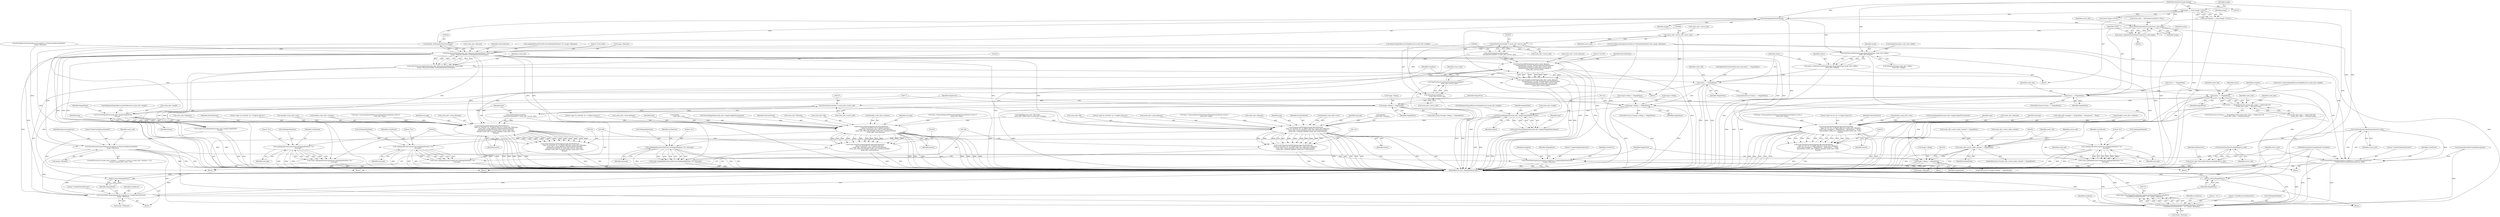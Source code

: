 digraph "0_ImageMagick_4e81ce8b07219c69a9aeccb0f7f7b927ca6db74c_0@pointer" {
"1000105" [label="(MethodParameterIn,Image *image)"];
"1000120" [label="(Call,image != (const Image *) NULL)"];
"1000119" [label="(Call,assert(image != (const Image *) NULL))"];
"1000230" [label="(Call,GetImageIndexInList(image))"];
"1000228" [label="(Call,(double) GetImageIndexInList(image))"];
"1000219" [label="(Call,FormatLocaleString(cache_info->filename,MaxTextExtent,\"%s[%.20g]\",\n    image->filename,(double) GetImageIndexInList(image)))"];
"1000217" [label="(Call,(void) FormatLocaleString(cache_info->filename,MaxTextExtent,\"%s[%.20g]\",\n    image->filename,(double) GetImageIndexInList(image)))"];
"1000339" [label="(Call,ThrowBinaryException(ResourceLimitError,\"PixelCacheAllocationFailed\",\n      image->filename))"];
"1000779" [label="(Call,ThrowMagickException(exception,GetMagickModule(),CacheError,\n        \"CacheResourcesExhausted\",\"`%s'\",image->filename))"];
"1000777" [label="(Call,(void) ThrowMagickException(exception,GetMagickModule(),CacheError,\n        \"CacheResourcesExhausted\",\"`%s'\",image->filename))"];
"1000823" [label="(Call,ThrowFileException(exception,CacheError,\"UnableToOpenPixelCache\",\n        image->filename))"];
"1000850" [label="(Call,ThrowFileException(exception,CacheError,\"UnableToExtendCache\",\n        image->filename))"];
"1000533" [label="(Call,FormatLocaleString(message,MaxTextExtent,\n                    \"open %s (%s %s, %.20gx%.20g %s)\",cache_info->filename,\n                    cache_info->mapped != MagickFalse ? \"Anonymous\" : \"Heap\",\n                    type,(double) cache_info->columns,(double) cache_info->rows,\n                    format))"];
"1000531" [label="(Call,(void) FormatLocaleString(message,MaxTextExtent,\n                    \"open %s (%s %s, %.20gx%.20g %s)\",cache_info->filename,\n                    cache_info->mapped != MagickFalse ? \"Anonymous\" : \"Heap\",\n                    type,(double) cache_info->columns,(double) cache_info->rows,\n                    format))"];
"1000562" [label="(Call,LogMagickEvent(CacheEvent,GetMagickModule(),\"%s\",\n                    message))"];
"1000560" [label="(Call,(void) LogMagickEvent(CacheEvent,GetMagickModule(),\"%s\",\n                    message))"];
"1000670" [label="(Call,FormatLocaleString(cache_info->cache_filename,\n                MaxTextExtent,\"%s:%d\",GetDistributeCacheHostname(\n                (DistributeCacheInfo *) cache_info->server_info),\n                GetDistributeCachePort((DistributeCacheInfo *)\n                cache_info->server_info)))"];
"1000668" [label="(Call,(void) FormatLocaleString(cache_info->cache_filename,\n                MaxTextExtent,\"%s:%d\",GetDistributeCacheHostname(\n                (DistributeCacheInfo *) cache_info->server_info),\n                GetDistributeCachePort((DistributeCacheInfo *)\n                cache_info->server_info)))"];
"1000735" [label="(Call,FormatLocaleString(message,MaxTextExtent,\n                    \"open %s (%s[%d], %s, %.20gx%.20g %s)\",cache_info->filename,\n                    cache_info->cache_filename,GetDistributeCacheFile(\n                    (DistributeCacheInfo *) cache_info->server_info),type,\n                    (double) cache_info->columns,(double) cache_info->rows,\n                    format))"];
"1000733" [label="(Call,(void) FormatLocaleString(message,MaxTextExtent,\n                    \"open %s (%s[%d], %s, %.20gx%.20g %s)\",cache_info->filename,\n                    cache_info->cache_filename,GetDistributeCacheFile(\n                    (DistributeCacheInfo *) cache_info->server_info),type,\n                    (double) cache_info->columns,(double) cache_info->rows,\n                    format))"];
"1000765" [label="(Call,LogMagickEvent(CacheEvent,GetMagickModule(),\"%s\",\n                    message))"];
"1000763" [label="(Call,(void) LogMagickEvent(CacheEvent,GetMagickModule(),\"%s\",\n                    message))"];
"1001054" [label="(Call,FormatLocaleString(message,MaxTextExtent,\n                    \"open %s (%s[%d], %s, %.20gx%.20g %s)\",\n                    cache_info->filename,cache_info->cache_filename,\n                    cache_info->file,type,(double) cache_info->columns,(double)\n                    cache_info->rows,format))"];
"1001052" [label="(Call,(void) FormatLocaleString(message,MaxTextExtent,\n                    \"open %s (%s[%d], %s, %.20gx%.20g %s)\",\n                    cache_info->filename,cache_info->cache_filename,\n                    cache_info->file,type,(double) cache_info->columns,(double)\n                    cache_info->rows,format))"];
"1001081" [label="(Call,LogMagickEvent(CacheEvent,GetMagickModule(),\"%s\",\n                    message))"];
"1001079" [label="(Call,(void) LogMagickEvent(CacheEvent,GetMagickModule(),\"%s\",\n                    message))"];
"1001140" [label="(Call,FormatLocaleString(message,MaxTextExtent,\n        \"open %s (%s[%d], %s, %.20gx%.20g %s)\",cache_info->filename,\n        cache_info->cache_filename,cache_info->file,type,(double)\n        cache_info->columns,(double) cache_info->rows,format))"];
"1001138" [label="(Call,(void) FormatLocaleString(message,MaxTextExtent,\n        \"open %s (%s[%d], %s, %.20gx%.20g %s)\",cache_info->filename,\n        cache_info->cache_filename,cache_info->file,type,(double)\n        cache_info->columns,(double) cache_info->rows,format))"];
"1001167" [label="(Call,LogMagickEvent(CacheEvent,GetMagickModule(),\"%s\",message))"];
"1001165" [label="(Call,(void) LogMagickEvent(CacheEvent,GetMagickModule(),\"%s\",message))"];
"1000624" [label="(Call,OpenDistributePixelCache(server_info,image))"];
"1000622" [label="(Call,status=OpenDistributePixelCache(server_info,image))"];
"1000628" [label="(Call,status == MagickFalse)"];
"1000710" [label="(Call,image->debug != MagickFalse)"];
"1000718" [label="(Call,FormatMagickSize(cache_info->length,MagickFalse,\n                    format))"];
"1000716" [label="(Call,(void) FormatMagickSize(cache_info->length,MagickFalse,\n                    format))"];
"1000788" [label="(Return,return(MagickFalse);)"];
"1000636" [label="(Call,GetDistributeCacheHostname(server_info))"];
"1000632" [label="(Call,ThrowFileException(exception,CacheError,\"UnableToOpenPixelCache\",\n                GetDistributeCacheHostname(server_info)))"];
"1000640" [label="(Call,DestroyDistributeCacheInfo(server_info))"];
"1000638" [label="(Call,server_info=DestroyDistributeCacheInfo(server_info))"];
"1000663" [label="(Call,cache_info->server_info=server_info)"];
"1000677" [label="(Call,(DistributeCacheInfo *) cache_info->server_info)"];
"1000676" [label="(Call,GetDistributeCacheHostname(\n                (DistributeCacheInfo *) cache_info->server_info))"];
"1000683" [label="(Call,(DistributeCacheInfo *)\n                cache_info->server_info)"];
"1000682" [label="(Call,GetDistributeCachePort((DistributeCacheInfo *)\n                cache_info->server_info))"];
"1000746" [label="(Call,(DistributeCacheInfo *) cache_info->server_info)"];
"1000745" [label="(Call,GetDistributeCacheFile(\n                    (DistributeCacheInfo *) cache_info->server_info))"];
"1000834" [label="(Call,SetPixelCacheExtent(image,(MagickSizeType) cache_info->offset+\n    cache_info->length))"];
"1000832" [label="(Call,status=SetPixelCacheExtent(image,(MagickSizeType) cache_info->offset+\n    cache_info->length))"];
"1000846" [label="(Call,status == MagickFalse)"];
"1000857" [label="(Return,return(MagickFalse);)"];
"1000906" [label="(Call,status == MagickFalse)"];
"1000905" [label="(Call,(status == MagickFalse) && (cache_info->type != MapCache) &&\n          (cache_info->type != MemoryCache))"];
"1000991" [label="(Call,cache_info->active_index_channel != MagickFalse)"];
"1001029" [label="(Call,image->debug != MagickFalse)"];
"1001115" [label="(Call,image->debug != MagickFalse)"];
"1001123" [label="(Call,FormatMagickSize(cache_info->length,MagickFalse,format))"];
"1001121" [label="(Call,(void) FormatMagickSize(cache_info->length,MagickFalse,format))"];
"1000624" [label="(Call,OpenDistributePixelCache(server_info,image))"];
"1000219" [label="(Call,FormatLocaleString(cache_info->filename,MaxTextExtent,\"%s[%.20g]\",\n    image->filename,(double) GetImageIndexInList(image)))"];
"1000824" [label="(Identifier,exception)"];
"1000780" [label="(Identifier,exception)"];
"1001054" [label="(Call,FormatLocaleString(message,MaxTextExtent,\n                    \"open %s (%s[%d], %s, %.20gx%.20g %s)\",\n                    cache_info->filename,cache_info->cache_filename,\n                    cache_info->file,type,(double) cache_info->columns,(double)\n                    cache_info->rows,format))"];
"1000598" [label="(Block,)"];
"1000851" [label="(Identifier,exception)"];
"1001147" [label="(Call,cache_info->cache_filename)"];
"1000639" [label="(Identifier,server_info)"];
"1000777" [label="(Call,(void) ThrowMagickException(exception,GetMagickModule(),CacheError,\n        \"CacheResourcesExhausted\",\"`%s'\",image->filename))"];
"1000682" [label="(Call,GetDistributeCachePort((DistributeCacheInfo *)\n                cache_info->server_info))"];
"1001056" [label="(Identifier,MaxTextExtent)"];
"1001083" [label="(Call,GetMagickModule())"];
"1000725" [label="(Identifier,type)"];
"1001140" [label="(Call,FormatLocaleString(message,MaxTextExtent,\n        \"open %s (%s[%d], %s, %.20gx%.20g %s)\",cache_info->filename,\n        cache_info->cache_filename,cache_info->file,type,(double)\n        cache_info->columns,(double) cache_info->rows,format))"];
"1001173" [label="(Identifier,MagickTrue)"];
"1000107" [label="(MethodParameterIn,ExceptionInfo *exception)"];
"1001085" [label="(Identifier,message)"];
"1001129" [label="(Call,type=CommandOptionToMnemonic(MagickCacheOptions,(ssize_t)\n        cache_info->type))"];
"1000292" [label="(Call,cache_info->active_index_channel != MagickFalse)"];
"1000831" [label="(Identifier,MagickFalse)"];
"1000992" [label="(Call,cache_info->active_index_channel)"];
"1000625" [label="(Identifier,server_info)"];
"1000854" [label="(Call,image->filename)"];
"1001171" [label="(Identifier,message)"];
"1000998" [label="(Identifier,cache_info)"];
"1000230" [label="(Call,GetImageIndexInList(image))"];
"1001058" [label="(Call,cache_info->filename)"];
"1000677" [label="(Call,(DistributeCacheInfo *) cache_info->server_info)"];
"1000537" [label="(Call,cache_info->filename)"];
"1000853" [label="(Literal,\"UnableToExtendCache\")"];
"1001115" [label="(Call,image->debug != MagickFalse)"];
"1000147" [label="(Call,LogMagickEvent(TraceEvent,GetMagickModule(),\"%s\",image->filename))"];
"1000663" [label="(Call,cache_info->server_info=server_info)"];
"1000909" [label="(Call,(cache_info->type != MapCache) &&\n          (cache_info->type != MemoryCache))"];
"1000534" [label="(Identifier,message)"];
"1000789" [label="(Identifier,MagickFalse)"];
"1000771" [label="(Identifier,MagickTrue)"];
"1001029" [label="(Call,image->debug != MagickFalse)"];
"1000817" [label="(Block,)"];
"1000540" [label="(Call,cache_info->mapped != MagickFalse ? \"Anonymous\" : \"Heap\")"];
"1000228" [label="(Call,(double) GetImageIndexInList(image))"];
"1000549" [label="(Call,(double) cache_info->columns)"];
"1000716" [label="(Call,(void) FormatMagickSize(cache_info->length,MagickFalse,\n                    format))"];
"1001116" [label="(Call,image->debug)"];
"1000676" [label="(Call,GetDistributeCacheHostname(\n                (DistributeCacheInfo *) cache_info->server_info))"];
"1000522" [label="(Call,type=CommandOptionToMnemonic(MagickCacheOptions,(ssize_t)\n                    cache_info->type))"];
"1000531" [label="(Call,(void) FormatLocaleString(message,MaxTextExtent,\n                    \"open %s (%s %s, %.20gx%.20g %s)\",cache_info->filename,\n                    cache_info->mapped != MagickFalse ? \"Anonymous\" : \"Heap\",\n                    type,(double) cache_info->columns,(double) cache_info->rows,\n                    format))"];
"1000613" [label="(Call,AcquireDistributeCacheInfo(exception))"];
"1000166" [label="(Call,ThrowBinaryException(CacheError,\"NoPixelsDefinedInCache\",image->filename))"];
"1000674" [label="(Identifier,MaxTextExtent)"];
"1001144" [label="(Call,cache_info->filename)"];
"1000847" [label="(Identifier,status)"];
"1000627" [label="(ControlStructure,if (status == MagickFalse))"];
"1000340" [label="(Identifier,ResourceLimitError)"];
"1000736" [label="(Identifier,message)"];
"1000559" [label="(Identifier,format)"];
"1001170" [label="(Literal,\"%s\")"];
"1000723" [label="(Identifier,format)"];
"1000991" [label="(Call,cache_info->active_index_channel != MagickFalse)"];
"1001124" [label="(Call,cache_info->length)"];
"1001087" [label="(Identifier,MagickTrue)"];
"1001082" [label="(Identifier,CacheEvent)"];
"1000679" [label="(Call,cache_info->server_info)"];
"1000621" [label="(Block,)"];
"1000636" [label="(Call,GetDistributeCacheHostname(server_info))"];
"1000897" [label="(Call,status=AcquireMagickResource(MapResource,cache_info->length))"];
"1000782" [label="(Identifier,CacheError)"];
"1000784" [label="(Literal,\"`%s'\")"];
"1001138" [label="(Call,(void) FormatLocaleString(message,MaxTextExtent,\n        \"open %s (%s[%d], %s, %.20gx%.20g %s)\",cache_info->filename,\n        cache_info->cache_filename,cache_info->file,type,(double)\n        cache_info->columns,(double) cache_info->rows,format))"];
"1000719" [label="(Call,cache_info->length)"];
"1000635" [label="(Literal,\"UnableToOpenPixelCache\")"];
"1001128" [label="(Identifier,format)"];
"1000339" [label="(Call,ThrowBinaryException(ResourceLimitError,\"PixelCacheAllocationFailed\",\n      image->filename))"];
"1000904" [label="(ControlStructure,if ((status == MagickFalse) && (cache_info->type != MapCache) &&\n          (cache_info->type != MemoryCache)))"];
"1000536" [label="(Literal,\"open %s (%s %s, %.20gx%.20g %s)\")"];
"1000140" [label="(Call,image->debug != MagickFalse)"];
"1000535" [label="(Identifier,MaxTextExtent)"];
"1001123" [label="(Call,FormatMagickSize(cache_info->length,MagickFalse,format))"];
"1000835" [label="(Identifier,image)"];
"1000671" [label="(Call,cache_info->cache_filename)"];
"1000742" [label="(Call,cache_info->cache_filename)"];
"1000709" [label="(ControlStructure,if (image->debug != MagickFalse))"];
"1000714" [label="(Identifier,MagickFalse)"];
"1001119" [label="(Identifier,MagickFalse)"];
"1000569" [label="(Identifier,cache_info)"];
"1001167" [label="(Call,LogMagickEvent(CacheEvent,GetMagickModule(),\"%s\",message))"];
"1000767" [label="(Call,GetMagickModule())"];
"1001084" [label="(Literal,\"%s\")"];
"1001064" [label="(Call,cache_info->file)"];
"1000722" [label="(Identifier,MagickFalse)"];
"1000769" [label="(Identifier,message)"];
"1000752" [label="(Call,(double) cache_info->columns)"];
"1000715" [label="(Block,)"];
"1000746" [label="(Call,(DistributeCacheInfo *) cache_info->server_info)"];
"1000826" [label="(Literal,\"UnableToOpenPixelCache\")"];
"1000933" [label="(Call,MapBlob(cache_info->file,mode,\n            cache_info->offset,(size_t) cache_info->length))"];
"1001068" [label="(Call,(double) cache_info->columns)"];
"1000834" [label="(Call,SetPixelCacheExtent(image,(MagickSizeType) cache_info->offset+\n    cache_info->length))"];
"1000566" [label="(Identifier,message)"];
"1001174" [label="(MethodReturn,static MagickBooleanType)"];
"1000643" [label="(Block,)"];
"1001078" [label="(Identifier,format)"];
"1000846" [label="(Call,status == MagickFalse)"];
"1001153" [label="(Identifier,type)"];
"1000906" [label="(Call,status == MagickFalse)"];
"1000905" [label="(Call,(status == MagickFalse) && (cache_info->type != MapCache) &&\n          (cache_info->type != MemoryCache))"];
"1000342" [label="(Call,image->filename)"];
"1000231" [label="(Identifier,image)"];
"1001165" [label="(Call,(void) LogMagickEvent(CacheEvent,GetMagickModule(),\"%s\",message))"];
"1000646" [label="(Identifier,cache_info)"];
"1000634" [label="(Identifier,CacheError)"];
"1000217" [label="(Call,(void) FormatLocaleString(cache_info->filename,MaxTextExtent,\"%s[%.20g]\",\n    image->filename,(double) GetImageIndexInList(image)))"];
"1000119" [label="(Call,assert(image != (const Image *) NULL))"];
"1000762" [label="(Identifier,format)"];
"1000224" [label="(Literal,\"%s[%.20g]\")"];
"1000563" [label="(Identifier,CacheEvent)"];
"1000630" [label="(Identifier,MagickFalse)"];
"1000739" [label="(Call,cache_info->filename)"];
"1001142" [label="(Identifier,MaxTextExtent)"];
"1001159" [label="(Call,(double) cache_info->rows)"];
"1000912" [label="(Identifier,cache_info)"];
"1000812" [label="(Call,OpenPixelCacheOnDisk(cache_info,mode) == MagickFalse)"];
"1000128" [label="(Identifier,image)"];
"1001055" [label="(Identifier,message)"];
"1000667" [label="(Identifier,server_info)"];
"1001120" [label="(Block,)"];
"1000225" [label="(Call,image->filename)"];
"1000773" [label="(Identifier,DiskResource)"];
"1000852" [label="(Identifier,CacheError)"];
"1000845" [label="(ControlStructure,if (status == MagickFalse))"];
"1000201" [label="(Call,ThrowBinaryException(ResourceLimitError,\"PixelCacheAllocationFailed\",\n      image->filename))"];
"1000850" [label="(Call,ThrowFileException(exception,CacheError,\"UnableToExtendCache\",\n        image->filename))"];
"1000606" [label="(Call,RelinquishMagickResource(DiskResource,cache_info->length))"];
"1000317" [label="(ControlStructure,if ((cache_info->columns != columns) || ((ssize_t) cache_info->columns < 0) ||\n      ((ssize_t) cache_info->rows < 0)))"];
"1000122" [label="(Call,(const Image *) NULL)"];
"1000825" [label="(Identifier,CacheError)"];
"1001043" [label="(Call,type=CommandOptionToMnemonic(MagickCacheOptions,(ssize_t)\n                    cache_info->type))"];
"1001169" [label="(Call,GetMagickModule())"];
"1000622" [label="(Call,status=OpenDistributePixelCache(server_info,image))"];
"1000711" [label="(Call,image->debug)"];
"1000907" [label="(Identifier,status)"];
"1000641" [label="(Identifier,server_info)"];
"1000827" [label="(Call,image->filename)"];
"1000565" [label="(Literal,\"%s\")"];
"1000628" [label="(Call,status == MagickFalse)"];
"1000668" [label="(Call,(void) FormatLocaleString(cache_info->cache_filename,\n                MaxTextExtent,\"%s:%d\",GetDistributeCacheHostname(\n                (DistributeCacheInfo *) cache_info->server_info),\n                GetDistributeCachePort((DistributeCacheInfo *)\n                cache_info->server_info)))"];
"1000692" [label="(Identifier,source_info)"];
"1000861" [label="(Identifier,cache_info)"];
"1000849" [label="(Block,)"];
"1000737" [label="(Identifier,MaxTextExtent)"];
"1000922" [label="(Identifier,cache_info)"];
"1000564" [label="(Call,GetMagickModule())"];
"1000783" [label="(Literal,\"CacheResourcesExhausted\")"];
"1001141" [label="(Identifier,message)"];
"1000583" [label="(Call,AcquireMagickResource(DiskResource,cache_info->length))"];
"1000121" [label="(Identifier,image)"];
"1000738" [label="(Literal,\"open %s (%s[%d], %s, %.20gx%.20g %s)\")"];
"1001057" [label="(Literal,\"open %s (%s[%d], %s, %.20gx%.20g %s)\")"];
"1001121" [label="(Call,(void) FormatMagickSize(cache_info->length,MagickFalse,format))"];
"1001081" [label="(Call,LogMagickEvent(CacheEvent,GetMagickModule(),\"%s\",\n                    message))"];
"1000633" [label="(Identifier,exception)"];
"1000560" [label="(Call,(void) LogMagickEvent(CacheEvent,GetMagickModule(),\"%s\",\n                    message))"];
"1001164" [label="(Identifier,format)"];
"1000220" [label="(Call,cache_info->filename)"];
"1000626" [label="(Identifier,image)"];
"1000223" [label="(Identifier,MaxTextExtent)"];
"1000823" [label="(Call,ThrowFileException(exception,CacheError,\"UnableToOpenPixelCache\",\n        image->filename))"];
"1000120" [label="(Call,image != (const Image *) NULL)"];
"1000638" [label="(Call,server_info=DestroyDistributeCacheInfo(server_info))"];
"1000995" [label="(Identifier,MagickFalse)"];
"1000513" [label="(Block,)"];
"1000234" [label="(Identifier,cache_info)"];
"1000757" [label="(Call,(double) cache_info->rows)"];
"1000766" [label="(Identifier,CacheEvent)"];
"1000832" [label="(Call,status=SetPixelCacheExtent(image,(MagickSizeType) cache_info->offset+\n    cache_info->length))"];
"1000683" [label="(Call,(DistributeCacheInfo *)\n                cache_info->server_info)"];
"1001168" [label="(Identifier,CacheEvent)"];
"1000779" [label="(Call,ThrowMagickException(exception,GetMagickModule(),CacheError,\n        \"CacheResourcesExhausted\",\"`%s'\",image->filename))"];
"1000768" [label="(Literal,\"%s\")"];
"1000781" [label="(Call,GetMagickModule())"];
"1000765" [label="(Call,LogMagickEvent(CacheEvent,GetMagickModule(),\"%s\",\n                    message))"];
"1000623" [label="(Identifier,status)"];
"1001154" [label="(Call,(double)\n        cache_info->columns)"];
"1000745" [label="(Call,GetDistributeCacheFile(\n                    (DistributeCacheInfo *) cache_info->server_info))"];
"1001034" [label="(Block,)"];
"1000590" [label="(Call,status == MagickFalse)"];
"1001033" [label="(Identifier,MagickFalse)"];
"1000554" [label="(Call,(double) cache_info->rows)"];
"1000785" [label="(Call,image->filename)"];
"1001130" [label="(Identifier,type)"];
"1000562" [label="(Call,LogMagickEvent(CacheEvent,GetMagickModule(),\"%s\",\n                    message))"];
"1001061" [label="(Call,cache_info->cache_filename)"];
"1000108" [label="(Block,)"];
"1001114" [label="(ControlStructure,if (image->debug != MagickFalse))"];
"1000848" [label="(Identifier,MagickFalse)"];
"1000675" [label="(Literal,\"%s:%d\")"];
"1000751" [label="(Identifier,type)"];
"1000724" [label="(Call,type=CommandOptionToMnemonic(MagickCacheOptions,(ssize_t)\n                    cache_info->type))"];
"1000616" [label="(Call,server_info != (DistributeCacheInfo *) NULL)"];
"1000664" [label="(Call,cache_info->server_info)"];
"1001067" [label="(Identifier,type)"];
"1000836" [label="(Call,(MagickSizeType) cache_info->offset+\n    cache_info->length)"];
"1000990" [label="(ControlStructure,if (cache_info->active_index_channel != MagickFalse))"];
"1001079" [label="(Call,(void) LogMagickEvent(CacheEvent,GetMagickModule(),\"%s\",\n                    message))"];
"1000516" [label="(Call,FormatMagickSize(cache_info->length,MagickTrue,format))"];
"1001150" [label="(Call,cache_info->file)"];
"1001052" [label="(Call,(void) FormatLocaleString(message,MaxTextExtent,\n                    \"open %s (%s[%d], %s, %.20gx%.20g %s)\",\n                    cache_info->filename,cache_info->cache_filename,\n                    cache_info->file,type,(double) cache_info->columns,(double)\n                    cache_info->rows,format))"];
"1000908" [label="(Identifier,MagickFalse)"];
"1000685" [label="(Call,cache_info->server_info)"];
"1000670" [label="(Call,FormatLocaleString(cache_info->cache_filename,\n                MaxTextExtent,\"%s:%d\",GetDistributeCacheHostname(\n                (DistributeCacheInfo *) cache_info->server_info),\n                GetDistributeCachePort((DistributeCacheInfo *)\n                cache_info->server_info)))"];
"1000788" [label="(Return,return(MagickFalse);)"];
"1000857" [label="(Return,return(MagickFalse);)"];
"1001088" [label="(Call,RelinquishMagickResource(MapResource,cache_info->length))"];
"1001073" [label="(Call,(double)\n                    cache_info->rows)"];
"1000763" [label="(Call,(void) LogMagickEvent(CacheEvent,GetMagickModule(),\"%s\",\n                    message))"];
"1001030" [label="(Call,image->debug)"];
"1000858" [label="(Identifier,MagickFalse)"];
"1000748" [label="(Call,cache_info->server_info)"];
"1001028" [label="(ControlStructure,if (image->debug != MagickFalse))"];
"1000632" [label="(Call,ThrowFileException(exception,CacheError,\"UnableToOpenPixelCache\",\n                GetDistributeCacheHostname(server_info)))"];
"1000533" [label="(Call,FormatLocaleString(message,MaxTextExtent,\n                    \"open %s (%s %s, %.20gx%.20g %s)\",cache_info->filename,\n                    cache_info->mapped != MagickFalse ? \"Anonymous\" : \"Heap\",\n                    type,(double) cache_info->columns,(double) cache_info->rows,\n                    format))"];
"1000341" [label="(Literal,\"PixelCacheAllocationFailed\")"];
"1000631" [label="(Block,)"];
"1000929" [label="(Identifier,cache_info)"];
"1001011" [label="(Identifier,source_info)"];
"1000735" [label="(Call,FormatLocaleString(message,MaxTextExtent,\n                    \"open %s (%s[%d], %s, %.20gx%.20g %s)\",cache_info->filename,\n                    cache_info->cache_filename,GetDistributeCacheFile(\n                    (DistributeCacheInfo *) cache_info->server_info),type,\n                    (double) cache_info->columns,(double) cache_info->rows,\n                    format))"];
"1000833" [label="(Identifier,status)"];
"1000733" [label="(Call,(void) FormatLocaleString(message,MaxTextExtent,\n                    \"open %s (%s[%d], %s, %.20gx%.20g %s)\",cache_info->filename,\n                    cache_info->cache_filename,GetDistributeCacheFile(\n                    (DistributeCacheInfo *) cache_info->server_info),type,\n                    (double) cache_info->columns,(double) cache_info->rows,\n                    format))"];
"1001143" [label="(Literal,\"open %s (%s[%d], %s, %.20gx%.20g %s)\")"];
"1000637" [label="(Identifier,server_info)"];
"1000347" [label="(Identifier,cache_info)"];
"1000548" [label="(Identifier,type)"];
"1000105" [label="(MethodParameterIn,Image *image)"];
"1000710" [label="(Call,image->debug != MagickFalse)"];
"1000718" [label="(Call,FormatMagickSize(cache_info->length,MagickFalse,\n                    format))"];
"1001037" [label="(Call,FormatMagickSize(cache_info->length,MagickTrue,format))"];
"1000837" [label="(Call,(MagickSizeType) cache_info->offset)"];
"1000640" [label="(Call,DestroyDistributeCacheInfo(server_info))"];
"1000629" [label="(Identifier,status)"];
"1001127" [label="(Identifier,MagickFalse)"];
"1000105" -> "1000104"  [label="AST: "];
"1000105" -> "1001174"  [label="DDG: "];
"1000105" -> "1000120"  [label="DDG: "];
"1000105" -> "1000230"  [label="DDG: "];
"1000105" -> "1000624"  [label="DDG: "];
"1000105" -> "1000834"  [label="DDG: "];
"1000120" -> "1000119"  [label="AST: "];
"1000120" -> "1000122"  [label="CFG: "];
"1000121" -> "1000120"  [label="AST: "];
"1000122" -> "1000120"  [label="AST: "];
"1000119" -> "1000120"  [label="CFG: "];
"1000120" -> "1001174"  [label="DDG: "];
"1000120" -> "1000119"  [label="DDG: "];
"1000120" -> "1000119"  [label="DDG: "];
"1000122" -> "1000120"  [label="DDG: "];
"1000120" -> "1000230"  [label="DDG: "];
"1000119" -> "1000108"  [label="AST: "];
"1000128" -> "1000119"  [label="CFG: "];
"1000119" -> "1001174"  [label="DDG: "];
"1000119" -> "1001174"  [label="DDG: "];
"1000230" -> "1000228"  [label="AST: "];
"1000230" -> "1000231"  [label="CFG: "];
"1000231" -> "1000230"  [label="AST: "];
"1000228" -> "1000230"  [label="CFG: "];
"1000230" -> "1001174"  [label="DDG: "];
"1000230" -> "1000228"  [label="DDG: "];
"1000230" -> "1000624"  [label="DDG: "];
"1000230" -> "1000834"  [label="DDG: "];
"1000228" -> "1000219"  [label="AST: "];
"1000229" -> "1000228"  [label="AST: "];
"1000219" -> "1000228"  [label="CFG: "];
"1000228" -> "1001174"  [label="DDG: "];
"1000228" -> "1000219"  [label="DDG: "];
"1000219" -> "1000217"  [label="AST: "];
"1000220" -> "1000219"  [label="AST: "];
"1000223" -> "1000219"  [label="AST: "];
"1000224" -> "1000219"  [label="AST: "];
"1000225" -> "1000219"  [label="AST: "];
"1000217" -> "1000219"  [label="CFG: "];
"1000219" -> "1001174"  [label="DDG: "];
"1000219" -> "1001174"  [label="DDG: "];
"1000219" -> "1001174"  [label="DDG: "];
"1000219" -> "1001174"  [label="DDG: "];
"1000219" -> "1000217"  [label="DDG: "];
"1000219" -> "1000217"  [label="DDG: "];
"1000219" -> "1000217"  [label="DDG: "];
"1000219" -> "1000217"  [label="DDG: "];
"1000219" -> "1000217"  [label="DDG: "];
"1000147" -> "1000219"  [label="DDG: "];
"1000166" -> "1000219"  [label="DDG: "];
"1000201" -> "1000219"  [label="DDG: "];
"1000219" -> "1000339"  [label="DDG: "];
"1000219" -> "1000533"  [label="DDG: "];
"1000219" -> "1000533"  [label="DDG: "];
"1000219" -> "1000670"  [label="DDG: "];
"1000219" -> "1000735"  [label="DDG: "];
"1000219" -> "1000779"  [label="DDG: "];
"1000219" -> "1000823"  [label="DDG: "];
"1000219" -> "1000850"  [label="DDG: "];
"1000219" -> "1001054"  [label="DDG: "];
"1000219" -> "1001054"  [label="DDG: "];
"1000219" -> "1001140"  [label="DDG: "];
"1000219" -> "1001140"  [label="DDG: "];
"1000217" -> "1000108"  [label="AST: "];
"1000218" -> "1000217"  [label="AST: "];
"1000234" -> "1000217"  [label="CFG: "];
"1000217" -> "1001174"  [label="DDG: "];
"1000217" -> "1001174"  [label="DDG: "];
"1000339" -> "1000317"  [label="AST: "];
"1000339" -> "1000342"  [label="CFG: "];
"1000340" -> "1000339"  [label="AST: "];
"1000341" -> "1000339"  [label="AST: "];
"1000342" -> "1000339"  [label="AST: "];
"1000347" -> "1000339"  [label="CFG: "];
"1000339" -> "1001174"  [label="DDG: "];
"1000339" -> "1001174"  [label="DDG: "];
"1000339" -> "1001174"  [label="DDG: "];
"1000201" -> "1000339"  [label="DDG: "];
"1000339" -> "1000779"  [label="DDG: "];
"1000339" -> "1000823"  [label="DDG: "];
"1000339" -> "1000850"  [label="DDG: "];
"1000779" -> "1000777"  [label="AST: "];
"1000779" -> "1000785"  [label="CFG: "];
"1000780" -> "1000779"  [label="AST: "];
"1000781" -> "1000779"  [label="AST: "];
"1000782" -> "1000779"  [label="AST: "];
"1000783" -> "1000779"  [label="AST: "];
"1000784" -> "1000779"  [label="AST: "];
"1000785" -> "1000779"  [label="AST: "];
"1000777" -> "1000779"  [label="CFG: "];
"1000779" -> "1001174"  [label="DDG: "];
"1000779" -> "1001174"  [label="DDG: "];
"1000779" -> "1001174"  [label="DDG: "];
"1000779" -> "1001174"  [label="DDG: "];
"1000779" -> "1000777"  [label="DDG: "];
"1000779" -> "1000777"  [label="DDG: "];
"1000779" -> "1000777"  [label="DDG: "];
"1000779" -> "1000777"  [label="DDG: "];
"1000779" -> "1000777"  [label="DDG: "];
"1000779" -> "1000777"  [label="DDG: "];
"1000613" -> "1000779"  [label="DDG: "];
"1000632" -> "1000779"  [label="DDG: "];
"1000632" -> "1000779"  [label="DDG: "];
"1000107" -> "1000779"  [label="DDG: "];
"1000166" -> "1000779"  [label="DDG: "];
"1000777" -> "1000598"  [label="AST: "];
"1000778" -> "1000777"  [label="AST: "];
"1000789" -> "1000777"  [label="CFG: "];
"1000777" -> "1001174"  [label="DDG: "];
"1000777" -> "1001174"  [label="DDG: "];
"1000823" -> "1000817"  [label="AST: "];
"1000823" -> "1000827"  [label="CFG: "];
"1000824" -> "1000823"  [label="AST: "];
"1000825" -> "1000823"  [label="AST: "];
"1000826" -> "1000823"  [label="AST: "];
"1000827" -> "1000823"  [label="AST: "];
"1000831" -> "1000823"  [label="CFG: "];
"1000823" -> "1001174"  [label="DDG: "];
"1000823" -> "1001174"  [label="DDG: "];
"1000823" -> "1001174"  [label="DDG: "];
"1000823" -> "1001174"  [label="DDG: "];
"1000107" -> "1000823"  [label="DDG: "];
"1000166" -> "1000823"  [label="DDG: "];
"1000850" -> "1000849"  [label="AST: "];
"1000850" -> "1000854"  [label="CFG: "];
"1000851" -> "1000850"  [label="AST: "];
"1000852" -> "1000850"  [label="AST: "];
"1000853" -> "1000850"  [label="AST: "];
"1000854" -> "1000850"  [label="AST: "];
"1000858" -> "1000850"  [label="CFG: "];
"1000850" -> "1001174"  [label="DDG: "];
"1000850" -> "1001174"  [label="DDG: "];
"1000850" -> "1001174"  [label="DDG: "];
"1000850" -> "1001174"  [label="DDG: "];
"1000107" -> "1000850"  [label="DDG: "];
"1000166" -> "1000850"  [label="DDG: "];
"1000533" -> "1000531"  [label="AST: "];
"1000533" -> "1000559"  [label="CFG: "];
"1000534" -> "1000533"  [label="AST: "];
"1000535" -> "1000533"  [label="AST: "];
"1000536" -> "1000533"  [label="AST: "];
"1000537" -> "1000533"  [label="AST: "];
"1000540" -> "1000533"  [label="AST: "];
"1000548" -> "1000533"  [label="AST: "];
"1000549" -> "1000533"  [label="AST: "];
"1000554" -> "1000533"  [label="AST: "];
"1000559" -> "1000533"  [label="AST: "];
"1000531" -> "1000533"  [label="CFG: "];
"1000533" -> "1001174"  [label="DDG: "];
"1000533" -> "1001174"  [label="DDG: "];
"1000533" -> "1001174"  [label="DDG: "];
"1000533" -> "1001174"  [label="DDG: "];
"1000533" -> "1001174"  [label="DDG: "];
"1000533" -> "1001174"  [label="DDG: "];
"1000533" -> "1001174"  [label="DDG: "];
"1000533" -> "1000531"  [label="DDG: "];
"1000533" -> "1000531"  [label="DDG: "];
"1000533" -> "1000531"  [label="DDG: "];
"1000533" -> "1000531"  [label="DDG: "];
"1000533" -> "1000531"  [label="DDG: "];
"1000533" -> "1000531"  [label="DDG: "];
"1000533" -> "1000531"  [label="DDG: "];
"1000533" -> "1000531"  [label="DDG: "];
"1000533" -> "1000531"  [label="DDG: "];
"1000522" -> "1000533"  [label="DDG: "];
"1000549" -> "1000533"  [label="DDG: "];
"1000554" -> "1000533"  [label="DDG: "];
"1000516" -> "1000533"  [label="DDG: "];
"1000533" -> "1000562"  [label="DDG: "];
"1000531" -> "1000513"  [label="AST: "];
"1000532" -> "1000531"  [label="AST: "];
"1000561" -> "1000531"  [label="CFG: "];
"1000531" -> "1001174"  [label="DDG: "];
"1000531" -> "1001174"  [label="DDG: "];
"1000562" -> "1000560"  [label="AST: "];
"1000562" -> "1000566"  [label="CFG: "];
"1000563" -> "1000562"  [label="AST: "];
"1000564" -> "1000562"  [label="AST: "];
"1000565" -> "1000562"  [label="AST: "];
"1000566" -> "1000562"  [label="AST: "];
"1000560" -> "1000562"  [label="CFG: "];
"1000562" -> "1001174"  [label="DDG: "];
"1000562" -> "1001174"  [label="DDG: "];
"1000562" -> "1001174"  [label="DDG: "];
"1000562" -> "1000560"  [label="DDG: "];
"1000562" -> "1000560"  [label="DDG: "];
"1000562" -> "1000560"  [label="DDG: "];
"1000562" -> "1000560"  [label="DDG: "];
"1000560" -> "1000513"  [label="AST: "];
"1000561" -> "1000560"  [label="AST: "];
"1000569" -> "1000560"  [label="CFG: "];
"1000560" -> "1001174"  [label="DDG: "];
"1000560" -> "1001174"  [label="DDG: "];
"1000670" -> "1000668"  [label="AST: "];
"1000670" -> "1000682"  [label="CFG: "];
"1000671" -> "1000670"  [label="AST: "];
"1000674" -> "1000670"  [label="AST: "];
"1000675" -> "1000670"  [label="AST: "];
"1000676" -> "1000670"  [label="AST: "];
"1000682" -> "1000670"  [label="AST: "];
"1000668" -> "1000670"  [label="CFG: "];
"1000670" -> "1001174"  [label="DDG: "];
"1000670" -> "1001174"  [label="DDG: "];
"1000670" -> "1001174"  [label="DDG: "];
"1000670" -> "1001174"  [label="DDG: "];
"1000670" -> "1000668"  [label="DDG: "];
"1000670" -> "1000668"  [label="DDG: "];
"1000670" -> "1000668"  [label="DDG: "];
"1000670" -> "1000668"  [label="DDG: "];
"1000670" -> "1000668"  [label="DDG: "];
"1000676" -> "1000670"  [label="DDG: "];
"1000682" -> "1000670"  [label="DDG: "];
"1000670" -> "1000735"  [label="DDG: "];
"1000670" -> "1000735"  [label="DDG: "];
"1000668" -> "1000643"  [label="AST: "];
"1000669" -> "1000668"  [label="AST: "];
"1000692" -> "1000668"  [label="CFG: "];
"1000668" -> "1001174"  [label="DDG: "];
"1000668" -> "1001174"  [label="DDG: "];
"1000735" -> "1000733"  [label="AST: "];
"1000735" -> "1000762"  [label="CFG: "];
"1000736" -> "1000735"  [label="AST: "];
"1000737" -> "1000735"  [label="AST: "];
"1000738" -> "1000735"  [label="AST: "];
"1000739" -> "1000735"  [label="AST: "];
"1000742" -> "1000735"  [label="AST: "];
"1000745" -> "1000735"  [label="AST: "];
"1000751" -> "1000735"  [label="AST: "];
"1000752" -> "1000735"  [label="AST: "];
"1000757" -> "1000735"  [label="AST: "];
"1000762" -> "1000735"  [label="AST: "];
"1000733" -> "1000735"  [label="CFG: "];
"1000735" -> "1001174"  [label="DDG: "];
"1000735" -> "1001174"  [label="DDG: "];
"1000735" -> "1001174"  [label="DDG: "];
"1000735" -> "1001174"  [label="DDG: "];
"1000735" -> "1001174"  [label="DDG: "];
"1000735" -> "1001174"  [label="DDG: "];
"1000735" -> "1001174"  [label="DDG: "];
"1000735" -> "1001174"  [label="DDG: "];
"1000735" -> "1000733"  [label="DDG: "];
"1000735" -> "1000733"  [label="DDG: "];
"1000735" -> "1000733"  [label="DDG: "];
"1000735" -> "1000733"  [label="DDG: "];
"1000735" -> "1000733"  [label="DDG: "];
"1000735" -> "1000733"  [label="DDG: "];
"1000735" -> "1000733"  [label="DDG: "];
"1000735" -> "1000733"  [label="DDG: "];
"1000735" -> "1000733"  [label="DDG: "];
"1000735" -> "1000733"  [label="DDG: "];
"1000745" -> "1000735"  [label="DDG: "];
"1000724" -> "1000735"  [label="DDG: "];
"1000752" -> "1000735"  [label="DDG: "];
"1000757" -> "1000735"  [label="DDG: "];
"1000718" -> "1000735"  [label="DDG: "];
"1000735" -> "1000765"  [label="DDG: "];
"1000733" -> "1000715"  [label="AST: "];
"1000734" -> "1000733"  [label="AST: "];
"1000764" -> "1000733"  [label="CFG: "];
"1000733" -> "1001174"  [label="DDG: "];
"1000733" -> "1001174"  [label="DDG: "];
"1000765" -> "1000763"  [label="AST: "];
"1000765" -> "1000769"  [label="CFG: "];
"1000766" -> "1000765"  [label="AST: "];
"1000767" -> "1000765"  [label="AST: "];
"1000768" -> "1000765"  [label="AST: "];
"1000769" -> "1000765"  [label="AST: "];
"1000763" -> "1000765"  [label="CFG: "];
"1000765" -> "1001174"  [label="DDG: "];
"1000765" -> "1001174"  [label="DDG: "];
"1000765" -> "1001174"  [label="DDG: "];
"1000765" -> "1000763"  [label="DDG: "];
"1000765" -> "1000763"  [label="DDG: "];
"1000765" -> "1000763"  [label="DDG: "];
"1000765" -> "1000763"  [label="DDG: "];
"1000763" -> "1000715"  [label="AST: "];
"1000764" -> "1000763"  [label="AST: "];
"1000771" -> "1000763"  [label="CFG: "];
"1000763" -> "1001174"  [label="DDG: "];
"1000763" -> "1001174"  [label="DDG: "];
"1001054" -> "1001052"  [label="AST: "];
"1001054" -> "1001078"  [label="CFG: "];
"1001055" -> "1001054"  [label="AST: "];
"1001056" -> "1001054"  [label="AST: "];
"1001057" -> "1001054"  [label="AST: "];
"1001058" -> "1001054"  [label="AST: "];
"1001061" -> "1001054"  [label="AST: "];
"1001064" -> "1001054"  [label="AST: "];
"1001067" -> "1001054"  [label="AST: "];
"1001068" -> "1001054"  [label="AST: "];
"1001073" -> "1001054"  [label="AST: "];
"1001078" -> "1001054"  [label="AST: "];
"1001052" -> "1001054"  [label="CFG: "];
"1001054" -> "1001174"  [label="DDG: "];
"1001054" -> "1001174"  [label="DDG: "];
"1001054" -> "1001174"  [label="DDG: "];
"1001054" -> "1001174"  [label="DDG: "];
"1001054" -> "1001174"  [label="DDG: "];
"1001054" -> "1001174"  [label="DDG: "];
"1001054" -> "1001174"  [label="DDG: "];
"1001054" -> "1001174"  [label="DDG: "];
"1001054" -> "1001052"  [label="DDG: "];
"1001054" -> "1001052"  [label="DDG: "];
"1001054" -> "1001052"  [label="DDG: "];
"1001054" -> "1001052"  [label="DDG: "];
"1001054" -> "1001052"  [label="DDG: "];
"1001054" -> "1001052"  [label="DDG: "];
"1001054" -> "1001052"  [label="DDG: "];
"1001054" -> "1001052"  [label="DDG: "];
"1001054" -> "1001052"  [label="DDG: "];
"1001054" -> "1001052"  [label="DDG: "];
"1000933" -> "1001054"  [label="DDG: "];
"1001043" -> "1001054"  [label="DDG: "];
"1001068" -> "1001054"  [label="DDG: "];
"1001073" -> "1001054"  [label="DDG: "];
"1001037" -> "1001054"  [label="DDG: "];
"1001054" -> "1001081"  [label="DDG: "];
"1001052" -> "1001034"  [label="AST: "];
"1001053" -> "1001052"  [label="AST: "];
"1001080" -> "1001052"  [label="CFG: "];
"1001052" -> "1001174"  [label="DDG: "];
"1001052" -> "1001174"  [label="DDG: "];
"1001081" -> "1001079"  [label="AST: "];
"1001081" -> "1001085"  [label="CFG: "];
"1001082" -> "1001081"  [label="AST: "];
"1001083" -> "1001081"  [label="AST: "];
"1001084" -> "1001081"  [label="AST: "];
"1001085" -> "1001081"  [label="AST: "];
"1001079" -> "1001081"  [label="CFG: "];
"1001081" -> "1001174"  [label="DDG: "];
"1001081" -> "1001174"  [label="DDG: "];
"1001081" -> "1001174"  [label="DDG: "];
"1001081" -> "1001079"  [label="DDG: "];
"1001081" -> "1001079"  [label="DDG: "];
"1001081" -> "1001079"  [label="DDG: "];
"1001081" -> "1001079"  [label="DDG: "];
"1001079" -> "1001034"  [label="AST: "];
"1001080" -> "1001079"  [label="AST: "];
"1001087" -> "1001079"  [label="CFG: "];
"1001079" -> "1001174"  [label="DDG: "];
"1001079" -> "1001174"  [label="DDG: "];
"1001140" -> "1001138"  [label="AST: "];
"1001140" -> "1001164"  [label="CFG: "];
"1001141" -> "1001140"  [label="AST: "];
"1001142" -> "1001140"  [label="AST: "];
"1001143" -> "1001140"  [label="AST: "];
"1001144" -> "1001140"  [label="AST: "];
"1001147" -> "1001140"  [label="AST: "];
"1001150" -> "1001140"  [label="AST: "];
"1001153" -> "1001140"  [label="AST: "];
"1001154" -> "1001140"  [label="AST: "];
"1001159" -> "1001140"  [label="AST: "];
"1001164" -> "1001140"  [label="AST: "];
"1001138" -> "1001140"  [label="CFG: "];
"1001140" -> "1001174"  [label="DDG: "];
"1001140" -> "1001174"  [label="DDG: "];
"1001140" -> "1001174"  [label="DDG: "];
"1001140" -> "1001174"  [label="DDG: "];
"1001140" -> "1001174"  [label="DDG: "];
"1001140" -> "1001174"  [label="DDG: "];
"1001140" -> "1001174"  [label="DDG: "];
"1001140" -> "1001174"  [label="DDG: "];
"1001140" -> "1001138"  [label="DDG: "];
"1001140" -> "1001138"  [label="DDG: "];
"1001140" -> "1001138"  [label="DDG: "];
"1001140" -> "1001138"  [label="DDG: "];
"1001140" -> "1001138"  [label="DDG: "];
"1001140" -> "1001138"  [label="DDG: "];
"1001140" -> "1001138"  [label="DDG: "];
"1001140" -> "1001138"  [label="DDG: "];
"1001140" -> "1001138"  [label="DDG: "];
"1001140" -> "1001138"  [label="DDG: "];
"1000933" -> "1001140"  [label="DDG: "];
"1001129" -> "1001140"  [label="DDG: "];
"1001154" -> "1001140"  [label="DDG: "];
"1001159" -> "1001140"  [label="DDG: "];
"1001123" -> "1001140"  [label="DDG: "];
"1001140" -> "1001167"  [label="DDG: "];
"1001138" -> "1001120"  [label="AST: "];
"1001139" -> "1001138"  [label="AST: "];
"1001166" -> "1001138"  [label="CFG: "];
"1001138" -> "1001174"  [label="DDG: "];
"1001138" -> "1001174"  [label="DDG: "];
"1001167" -> "1001165"  [label="AST: "];
"1001167" -> "1001171"  [label="CFG: "];
"1001168" -> "1001167"  [label="AST: "];
"1001169" -> "1001167"  [label="AST: "];
"1001170" -> "1001167"  [label="AST: "];
"1001171" -> "1001167"  [label="AST: "];
"1001165" -> "1001167"  [label="CFG: "];
"1001167" -> "1001174"  [label="DDG: "];
"1001167" -> "1001174"  [label="DDG: "];
"1001167" -> "1001174"  [label="DDG: "];
"1001167" -> "1001165"  [label="DDG: "];
"1001167" -> "1001165"  [label="DDG: "];
"1001167" -> "1001165"  [label="DDG: "];
"1001167" -> "1001165"  [label="DDG: "];
"1001165" -> "1001120"  [label="AST: "];
"1001166" -> "1001165"  [label="AST: "];
"1001173" -> "1001165"  [label="CFG: "];
"1001165" -> "1001174"  [label="DDG: "];
"1001165" -> "1001174"  [label="DDG: "];
"1000624" -> "1000622"  [label="AST: "];
"1000624" -> "1000626"  [label="CFG: "];
"1000625" -> "1000624"  [label="AST: "];
"1000626" -> "1000624"  [label="AST: "];
"1000622" -> "1000624"  [label="CFG: "];
"1000624" -> "1001174"  [label="DDG: "];
"1000624" -> "1000622"  [label="DDG: "];
"1000624" -> "1000622"  [label="DDG: "];
"1000616" -> "1000624"  [label="DDG: "];
"1000624" -> "1000636"  [label="DDG: "];
"1000624" -> "1000663"  [label="DDG: "];
"1000622" -> "1000621"  [label="AST: "];
"1000623" -> "1000622"  [label="AST: "];
"1000629" -> "1000622"  [label="CFG: "];
"1000622" -> "1001174"  [label="DDG: "];
"1000622" -> "1000628"  [label="DDG: "];
"1000628" -> "1000627"  [label="AST: "];
"1000628" -> "1000630"  [label="CFG: "];
"1000629" -> "1000628"  [label="AST: "];
"1000630" -> "1000628"  [label="AST: "];
"1000633" -> "1000628"  [label="CFG: "];
"1000646" -> "1000628"  [label="CFG: "];
"1000628" -> "1001174"  [label="DDG: "];
"1000628" -> "1001174"  [label="DDG: "];
"1000628" -> "1001174"  [label="DDG: "];
"1000590" -> "1000628"  [label="DDG: "];
"1000628" -> "1000710"  [label="DDG: "];
"1000628" -> "1000788"  [label="DDG: "];
"1000710" -> "1000709"  [label="AST: "];
"1000710" -> "1000714"  [label="CFG: "];
"1000711" -> "1000710"  [label="AST: "];
"1000714" -> "1000710"  [label="AST: "];
"1000717" -> "1000710"  [label="CFG: "];
"1000771" -> "1000710"  [label="CFG: "];
"1000710" -> "1001174"  [label="DDG: "];
"1000710" -> "1001174"  [label="DDG: "];
"1000710" -> "1001174"  [label="DDG: "];
"1000140" -> "1000710"  [label="DDG: "];
"1000710" -> "1000718"  [label="DDG: "];
"1000718" -> "1000716"  [label="AST: "];
"1000718" -> "1000723"  [label="CFG: "];
"1000719" -> "1000718"  [label="AST: "];
"1000722" -> "1000718"  [label="AST: "];
"1000723" -> "1000718"  [label="AST: "];
"1000716" -> "1000718"  [label="CFG: "];
"1000718" -> "1001174"  [label="DDG: "];
"1000718" -> "1001174"  [label="DDG: "];
"1000718" -> "1000716"  [label="DDG: "];
"1000718" -> "1000716"  [label="DDG: "];
"1000718" -> "1000716"  [label="DDG: "];
"1000606" -> "1000718"  [label="DDG: "];
"1000583" -> "1000718"  [label="DDG: "];
"1000716" -> "1000715"  [label="AST: "];
"1000717" -> "1000716"  [label="AST: "];
"1000725" -> "1000716"  [label="CFG: "];
"1000716" -> "1001174"  [label="DDG: "];
"1000716" -> "1001174"  [label="DDG: "];
"1000788" -> "1000598"  [label="AST: "];
"1000788" -> "1000789"  [label="CFG: "];
"1000789" -> "1000788"  [label="AST: "];
"1001174" -> "1000788"  [label="CFG: "];
"1000788" -> "1001174"  [label="DDG: "];
"1000789" -> "1000788"  [label="DDG: "];
"1000590" -> "1000788"  [label="DDG: "];
"1000636" -> "1000632"  [label="AST: "];
"1000636" -> "1000637"  [label="CFG: "];
"1000637" -> "1000636"  [label="AST: "];
"1000632" -> "1000636"  [label="CFG: "];
"1000636" -> "1000632"  [label="DDG: "];
"1000636" -> "1000640"  [label="DDG: "];
"1000632" -> "1000631"  [label="AST: "];
"1000633" -> "1000632"  [label="AST: "];
"1000634" -> "1000632"  [label="AST: "];
"1000635" -> "1000632"  [label="AST: "];
"1000639" -> "1000632"  [label="CFG: "];
"1000632" -> "1001174"  [label="DDG: "];
"1000632" -> "1001174"  [label="DDG: "];
"1000613" -> "1000632"  [label="DDG: "];
"1000107" -> "1000632"  [label="DDG: "];
"1000166" -> "1000632"  [label="DDG: "];
"1000640" -> "1000638"  [label="AST: "];
"1000640" -> "1000641"  [label="CFG: "];
"1000641" -> "1000640"  [label="AST: "];
"1000638" -> "1000640"  [label="CFG: "];
"1000640" -> "1000638"  [label="DDG: "];
"1000638" -> "1000631"  [label="AST: "];
"1000639" -> "1000638"  [label="AST: "];
"1000773" -> "1000638"  [label="CFG: "];
"1000638" -> "1001174"  [label="DDG: "];
"1000638" -> "1001174"  [label="DDG: "];
"1000663" -> "1000643"  [label="AST: "];
"1000663" -> "1000667"  [label="CFG: "];
"1000664" -> "1000663"  [label="AST: "];
"1000667" -> "1000663"  [label="AST: "];
"1000669" -> "1000663"  [label="CFG: "];
"1000663" -> "1001174"  [label="DDG: "];
"1000663" -> "1000677"  [label="DDG: "];
"1000677" -> "1000676"  [label="AST: "];
"1000677" -> "1000679"  [label="CFG: "];
"1000678" -> "1000677"  [label="AST: "];
"1000679" -> "1000677"  [label="AST: "];
"1000676" -> "1000677"  [label="CFG: "];
"1000677" -> "1000676"  [label="DDG: "];
"1000677" -> "1000683"  [label="DDG: "];
"1000684" -> "1000676"  [label="CFG: "];
"1000676" -> "1001174"  [label="DDG: "];
"1000683" -> "1000682"  [label="AST: "];
"1000683" -> "1000685"  [label="CFG: "];
"1000684" -> "1000683"  [label="AST: "];
"1000685" -> "1000683"  [label="AST: "];
"1000682" -> "1000683"  [label="CFG: "];
"1000683" -> "1001174"  [label="DDG: "];
"1000683" -> "1000682"  [label="DDG: "];
"1000683" -> "1000746"  [label="DDG: "];
"1000682" -> "1001174"  [label="DDG: "];
"1000746" -> "1000745"  [label="AST: "];
"1000746" -> "1000748"  [label="CFG: "];
"1000747" -> "1000746"  [label="AST: "];
"1000748" -> "1000746"  [label="AST: "];
"1000745" -> "1000746"  [label="CFG: "];
"1000746" -> "1001174"  [label="DDG: "];
"1000746" -> "1000745"  [label="DDG: "];
"1000751" -> "1000745"  [label="CFG: "];
"1000745" -> "1001174"  [label="DDG: "];
"1000834" -> "1000832"  [label="AST: "];
"1000834" -> "1000836"  [label="CFG: "];
"1000835" -> "1000834"  [label="AST: "];
"1000836" -> "1000834"  [label="AST: "];
"1000832" -> "1000834"  [label="CFG: "];
"1000834" -> "1001174"  [label="DDG: "];
"1000834" -> "1001174"  [label="DDG: "];
"1000834" -> "1000832"  [label="DDG: "];
"1000834" -> "1000832"  [label="DDG: "];
"1000837" -> "1000834"  [label="DDG: "];
"1000583" -> "1000834"  [label="DDG: "];
"1000832" -> "1000108"  [label="AST: "];
"1000833" -> "1000832"  [label="AST: "];
"1000847" -> "1000832"  [label="CFG: "];
"1000832" -> "1001174"  [label="DDG: "];
"1000832" -> "1000846"  [label="DDG: "];
"1000846" -> "1000845"  [label="AST: "];
"1000846" -> "1000848"  [label="CFG: "];
"1000847" -> "1000846"  [label="AST: "];
"1000848" -> "1000846"  [label="AST: "];
"1000851" -> "1000846"  [label="CFG: "];
"1000861" -> "1000846"  [label="CFG: "];
"1000846" -> "1001174"  [label="DDG: "];
"1000846" -> "1001174"  [label="DDG: "];
"1000846" -> "1001174"  [label="DDG: "];
"1000812" -> "1000846"  [label="DDG: "];
"1000846" -> "1000857"  [label="DDG: "];
"1000846" -> "1000906"  [label="DDG: "];
"1000846" -> "1001115"  [label="DDG: "];
"1000857" -> "1000849"  [label="AST: "];
"1000857" -> "1000858"  [label="CFG: "];
"1000858" -> "1000857"  [label="AST: "];
"1001174" -> "1000857"  [label="CFG: "];
"1000857" -> "1001174"  [label="DDG: "];
"1000858" -> "1000857"  [label="DDG: "];
"1000906" -> "1000905"  [label="AST: "];
"1000906" -> "1000908"  [label="CFG: "];
"1000907" -> "1000906"  [label="AST: "];
"1000908" -> "1000906"  [label="AST: "];
"1000912" -> "1000906"  [label="CFG: "];
"1000905" -> "1000906"  [label="CFG: "];
"1000906" -> "1001174"  [label="DDG: "];
"1000906" -> "1000905"  [label="DDG: "];
"1000906" -> "1000905"  [label="DDG: "];
"1000897" -> "1000906"  [label="DDG: "];
"1000906" -> "1000991"  [label="DDG: "];
"1000906" -> "1001115"  [label="DDG: "];
"1000905" -> "1000904"  [label="AST: "];
"1000905" -> "1000909"  [label="CFG: "];
"1000909" -> "1000905"  [label="AST: "];
"1000922" -> "1000905"  [label="CFG: "];
"1000929" -> "1000905"  [label="CFG: "];
"1000905" -> "1001174"  [label="DDG: "];
"1000905" -> "1001174"  [label="DDG: "];
"1000905" -> "1001174"  [label="DDG: "];
"1000909" -> "1000905"  [label="DDG: "];
"1000909" -> "1000905"  [label="DDG: "];
"1000991" -> "1000990"  [label="AST: "];
"1000991" -> "1000995"  [label="CFG: "];
"1000992" -> "1000991"  [label="AST: "];
"1000995" -> "1000991"  [label="AST: "];
"1000998" -> "1000991"  [label="CFG: "];
"1001011" -> "1000991"  [label="CFG: "];
"1000991" -> "1001174"  [label="DDG: "];
"1000991" -> "1001174"  [label="DDG: "];
"1000292" -> "1000991"  [label="DDG: "];
"1000991" -> "1001029"  [label="DDG: "];
"1001029" -> "1001028"  [label="AST: "];
"1001029" -> "1001033"  [label="CFG: "];
"1001030" -> "1001029"  [label="AST: "];
"1001033" -> "1001029"  [label="AST: "];
"1001036" -> "1001029"  [label="CFG: "];
"1001087" -> "1001029"  [label="CFG: "];
"1001029" -> "1001174"  [label="DDG: "];
"1001029" -> "1001174"  [label="DDG: "];
"1001029" -> "1001174"  [label="DDG: "];
"1000140" -> "1001029"  [label="DDG: "];
"1001115" -> "1001114"  [label="AST: "];
"1001115" -> "1001119"  [label="CFG: "];
"1001116" -> "1001115"  [label="AST: "];
"1001119" -> "1001115"  [label="AST: "];
"1001122" -> "1001115"  [label="CFG: "];
"1001173" -> "1001115"  [label="CFG: "];
"1001115" -> "1001174"  [label="DDG: "];
"1001115" -> "1001174"  [label="DDG: "];
"1001115" -> "1001174"  [label="DDG: "];
"1000140" -> "1001115"  [label="DDG: "];
"1001115" -> "1001123"  [label="DDG: "];
"1001123" -> "1001121"  [label="AST: "];
"1001123" -> "1001128"  [label="CFG: "];
"1001124" -> "1001123"  [label="AST: "];
"1001127" -> "1001123"  [label="AST: "];
"1001128" -> "1001123"  [label="AST: "];
"1001121" -> "1001123"  [label="CFG: "];
"1001123" -> "1001174"  [label="DDG: "];
"1001123" -> "1001174"  [label="DDG: "];
"1001123" -> "1001121"  [label="DDG: "];
"1001123" -> "1001121"  [label="DDG: "];
"1001123" -> "1001121"  [label="DDG: "];
"1001088" -> "1001123"  [label="DDG: "];
"1000583" -> "1001123"  [label="DDG: "];
"1001121" -> "1001120"  [label="AST: "];
"1001122" -> "1001121"  [label="AST: "];
"1001130" -> "1001121"  [label="CFG: "];
"1001121" -> "1001174"  [label="DDG: "];
"1001121" -> "1001174"  [label="DDG: "];
}
